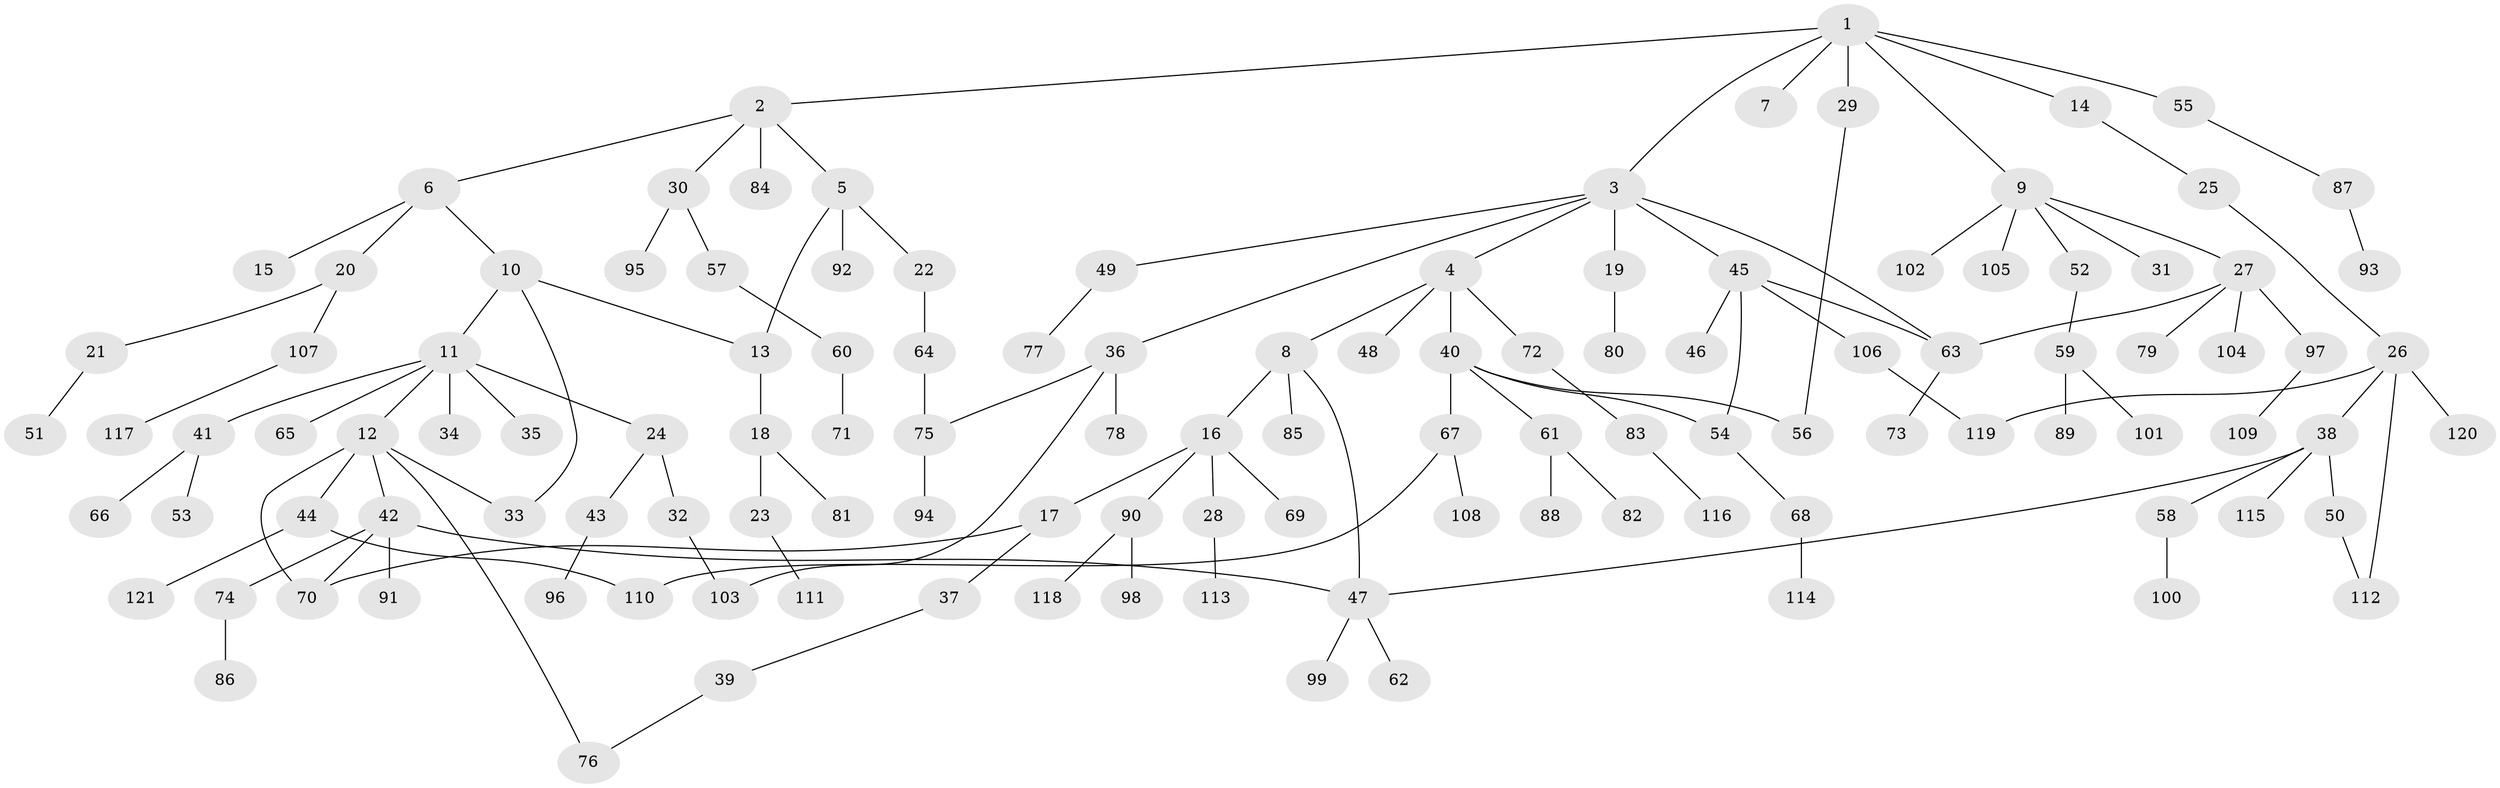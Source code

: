 // coarse degree distribution, {7: 0.03571428571428571, 5: 0.05952380952380952, 4: 0.07142857142857142, 1: 0.39285714285714285, 3: 0.10714285714285714, 12: 0.011904761904761904, 2: 0.32142857142857145}
// Generated by graph-tools (version 1.1) at 2025/16/03/04/25 18:16:52]
// undirected, 121 vertices, 136 edges
graph export_dot {
graph [start="1"]
  node [color=gray90,style=filled];
  1;
  2;
  3;
  4;
  5;
  6;
  7;
  8;
  9;
  10;
  11;
  12;
  13;
  14;
  15;
  16;
  17;
  18;
  19;
  20;
  21;
  22;
  23;
  24;
  25;
  26;
  27;
  28;
  29;
  30;
  31;
  32;
  33;
  34;
  35;
  36;
  37;
  38;
  39;
  40;
  41;
  42;
  43;
  44;
  45;
  46;
  47;
  48;
  49;
  50;
  51;
  52;
  53;
  54;
  55;
  56;
  57;
  58;
  59;
  60;
  61;
  62;
  63;
  64;
  65;
  66;
  67;
  68;
  69;
  70;
  71;
  72;
  73;
  74;
  75;
  76;
  77;
  78;
  79;
  80;
  81;
  82;
  83;
  84;
  85;
  86;
  87;
  88;
  89;
  90;
  91;
  92;
  93;
  94;
  95;
  96;
  97;
  98;
  99;
  100;
  101;
  102;
  103;
  104;
  105;
  106;
  107;
  108;
  109;
  110;
  111;
  112;
  113;
  114;
  115;
  116;
  117;
  118;
  119;
  120;
  121;
  1 -- 2;
  1 -- 3;
  1 -- 7;
  1 -- 9;
  1 -- 14;
  1 -- 29;
  1 -- 55;
  2 -- 5;
  2 -- 6;
  2 -- 30;
  2 -- 84;
  3 -- 4;
  3 -- 19;
  3 -- 36;
  3 -- 45;
  3 -- 49;
  3 -- 63;
  4 -- 8;
  4 -- 40;
  4 -- 48;
  4 -- 72;
  5 -- 13;
  5 -- 22;
  5 -- 92;
  6 -- 10;
  6 -- 15;
  6 -- 20;
  8 -- 16;
  8 -- 85;
  8 -- 47;
  9 -- 27;
  9 -- 31;
  9 -- 52;
  9 -- 102;
  9 -- 105;
  10 -- 11;
  10 -- 13;
  10 -- 33;
  11 -- 12;
  11 -- 24;
  11 -- 34;
  11 -- 35;
  11 -- 41;
  11 -- 65;
  12 -- 33;
  12 -- 42;
  12 -- 44;
  12 -- 70;
  12 -- 76;
  13 -- 18;
  14 -- 25;
  16 -- 17;
  16 -- 28;
  16 -- 69;
  16 -- 90;
  17 -- 37;
  17 -- 70;
  18 -- 23;
  18 -- 81;
  19 -- 80;
  20 -- 21;
  20 -- 107;
  21 -- 51;
  22 -- 64;
  23 -- 111;
  24 -- 32;
  24 -- 43;
  25 -- 26;
  26 -- 38;
  26 -- 119;
  26 -- 120;
  26 -- 112;
  27 -- 63;
  27 -- 79;
  27 -- 97;
  27 -- 104;
  28 -- 113;
  29 -- 56;
  30 -- 57;
  30 -- 95;
  32 -- 103;
  36 -- 78;
  36 -- 75;
  36 -- 103;
  37 -- 39;
  38 -- 50;
  38 -- 58;
  38 -- 115;
  38 -- 47;
  39 -- 76;
  40 -- 61;
  40 -- 67;
  40 -- 56;
  40 -- 54;
  41 -- 53;
  41 -- 66;
  42 -- 47;
  42 -- 74;
  42 -- 91;
  42 -- 70;
  43 -- 96;
  44 -- 110;
  44 -- 121;
  45 -- 46;
  45 -- 54;
  45 -- 106;
  45 -- 63;
  47 -- 62;
  47 -- 99;
  49 -- 77;
  50 -- 112;
  52 -- 59;
  54 -- 68;
  55 -- 87;
  57 -- 60;
  58 -- 100;
  59 -- 89;
  59 -- 101;
  60 -- 71;
  61 -- 82;
  61 -- 88;
  63 -- 73;
  64 -- 75;
  67 -- 108;
  67 -- 110;
  68 -- 114;
  72 -- 83;
  74 -- 86;
  75 -- 94;
  83 -- 116;
  87 -- 93;
  90 -- 98;
  90 -- 118;
  97 -- 109;
  106 -- 119;
  107 -- 117;
}

